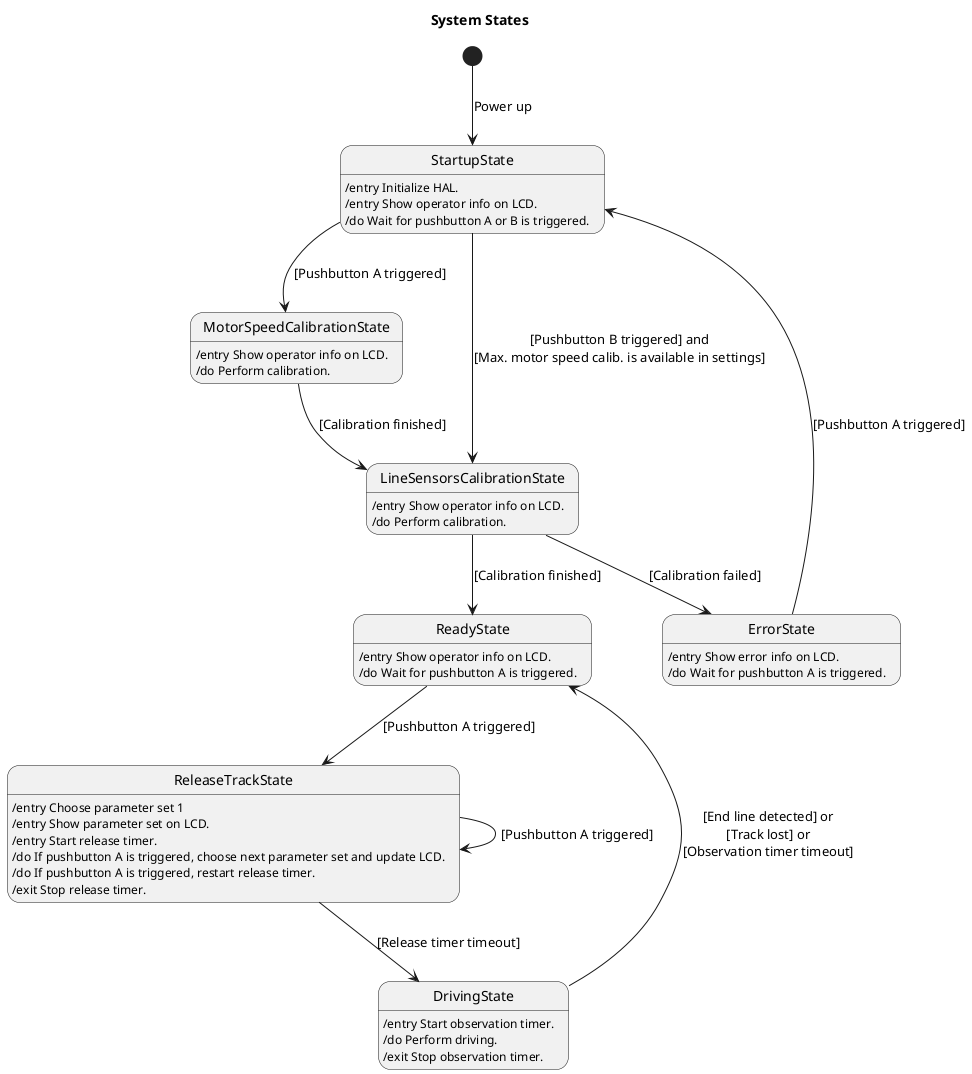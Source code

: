 @startuml

title System States

state StartupState: /entry Initialize HAL.
state StartupState: /entry Show operator info on LCD.
state StartupState: /do Wait for pushbutton A or B is triggered.

state MotorSpeedCalibrationState: /entry Show operator info on LCD.
state MotorSpeedCalibrationState: /do Perform calibration.

state LineSensorsCalibrationState: /entry Show operator info on LCD.
state LineSensorsCalibrationState: /do Perform calibration.

state ErrorState: /entry Show error info on LCD.
state ErrorState: /do Wait for pushbutton A is triggered.

state ReadyState: /entry Show operator info on LCD.
state ReadyState: /do Wait for pushbutton A is triggered.

state ReleaseTrackState: /entry Choose parameter set 1
state ReleaseTrackState: /entry Show parameter set on LCD.
state ReleaseTrackState: /entry Start release timer.
state ReleaseTrackState: /do If pushbutton A is triggered, choose next parameter set and update LCD.
state ReleaseTrackState: /do If pushbutton A is triggered, restart release timer.
state ReleaseTrackState: /exit Stop release timer.

state DrivingState: /entry Start observation timer.
state DrivingState: /do Perform driving.
state DrivingState: /exit Stop observation timer.

[*] --> StartupState: Power up
StartupState --> MotorSpeedCalibrationState: [Pushbutton A triggered]
StartupState --> LineSensorsCalibrationState: [Pushbutton B triggered] and\n[Max. motor speed calib. is available in settings]
MotorSpeedCalibrationState --> LineSensorsCalibrationState: [Calibration finished]
LineSensorsCalibrationState --> ReadyState: [Calibration finished]
LineSensorsCalibrationState --> ErrorState: [Calibration failed]
ReadyState --> ReleaseTrackState: [Pushbutton A triggered]
ReleaseTrackState --> DrivingState: [Release timer timeout]
ReleaseTrackState --> ReleaseTrackState: [Pushbutton A triggered]
DrivingState --> ReadyState: [End line detected] or\n[Track lost] or\n[Observation timer timeout]
ErrorState --> StartupState: [Pushbutton A triggered]

@enduml